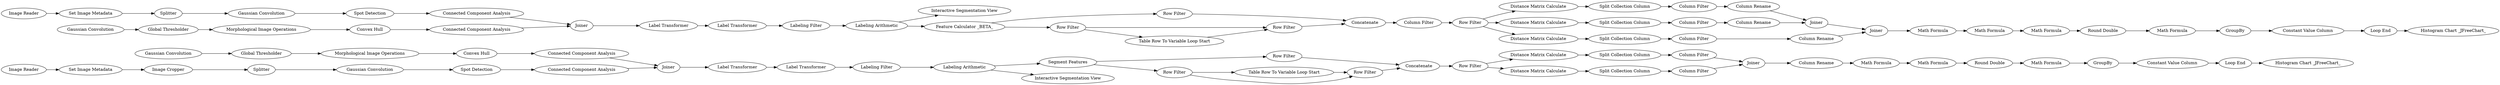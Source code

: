 digraph {
	"-5432217284471394953_308" [label="Connected Component Analysis"]
	"290594450372418230_335" [label="Table Row To Variable Loop Start"]
	"290594450372418230_312" [label="Labeling Arithmetic"]
	"-3250615562127767565_42" [label="Split Collection Column"]
	"290594450372418230_350" [label="Interactive Segmentation View"]
	"-3250615562127767565_327" [label="Distance Matrix Calculate"]
	"290594450372418230_352" [label="Row Filter"]
	"290594450372418230_304" [label=Splitter]
	"-2599942749039564963_7" [label="Split Collection Column"]
	"-2599942749039564963_346" [label="Column Filter"]
	"-2599942749039564963_352" [label="Column Rename"]
	"-3250615562127767565_342" [label="Math Formula"]
	"-3250615562127767565_337" [label=Joiner]
	"-5432217284471394953_27" [label="Label Transformer"]
	"-3250615562127767565_343" [label="Math Formula"]
	"173518643328049843_1" [label="Convex Hull"]
	"-3250615562127767565_336" [label="Column Filter"]
	"-2599942749039564963_340" [label="Column Filter"]
	"-5432217284471394953_1" [label="Convex Hull"]
	"290594450372418230_346" [label="Row Filter"]
	"-5432217284471394953_319" [label="Morphological Image Operations"]
	"290594450372418230_331" [label="Set Image Metadata"]
	"173518643328049843_301" [label="Gaussian Convolution"]
	"290594450372418230_355" [label="Row Filter"]
	"173518643328049843_27" [label="Label Transformer"]
	"-3250615562127767565_320" [label=Concatenate]
	"173518643328049843_308" [label="Connected Component Analysis"]
	"-2599942749039564963_42" [label="Split Collection Column"]
	"-5432217284471394953_15" [label="Global Thresholder"]
	"290594450372418230_338" [label="Loop End"]
	"290594450372418230_360" [label="Histogram Chart _JFreeChart_"]
	"290594450372418230_313" [label="Segment Features"]
	"-2599942749039564963_341" [label="Math Formula"]
	"290594450372418230_354" [label="Set Image Metadata"]
	"-2599942749039564963_351" [label=Joiner]
	"290594450372418230_341" [label="Constant Value Column"]
	"290594450372418230_2" [label="Image Reader"]
	"-5432217284471394953_314" [label="Labeling Filter"]
	"-2599942749039564963_329" [label="Distance Matrix Calculate"]
	"-2599942749039564963_348" [label=Joiner]
	"290594450372418230_356" [label="Feature Calculator _BETA_"]
	"-2599942749039564963_353" [label="Column Rename"]
	"173518643328049843_309" [label="Connected Component Analysis"]
	"290594450372418230_343" [label="Labeling Arithmetic"]
	"173518643328049843_302" [label="Spot Detection"]
	"-3250615562127767565_344" [label="Column Rename"]
	"-5432217284471394953_310" [label=Joiner]
	"290594450372418230_345" [label=Splitter]
	"-2599942749039564963_320" [label=Concatenate]
	"-3250615562127767565_329" [label="Distance Matrix Calculate"]
	"173518643328049843_15" [label="Global Thresholder"]
	"-2599942749039564963_350" [label="Column Filter"]
	"-2599942749039564963_327" [label="Distance Matrix Calculate"]
	"290594450372418230_315" [label="Row Filter"]
	"-3250615562127767565_7" [label="Split Collection Column"]
	"173518643328049843_319" [label="Morphological Image Operations"]
	"173518643328049843_310" [label=Joiner]
	"290594450372418230_359" [label="Histogram Chart _JFreeChart_"]
	"290594450372418230_351" [label="Loop End"]
	"-3250615562127767565_335" [label="Column Filter"]
	"-5432217284471394953_302" [label="Spot Detection"]
	"-2599942749039564963_328" [label="Row Filter"]
	"-2599942749039564963_336" [label="Split Collection Column"]
	"290594450372418230_316" [label="Row Filter"]
	"290594450372418230_349" [label="Table Row To Variable Loop Start"]
	"-5432217284471394953_301" [label="Gaussian Convolution"]
	"-2599942749039564963_344" [label="Column Rename"]
	"-3250615562127767565_328" [label="Row Filter"]
	"-2599942749039564963_343" [label="Math Formula"]
	"290594450372418230_318" [label="Interactive Segmentation View"]
	"173518643328049843_26" [label="Label Transformer"]
	"290594450372418230_336" [label="Row Filter"]
	"-3250615562127767565_339" [label="Round Double"]
	"-5432217284471394953_309" [label="Connected Component Analysis"]
	"-2599942749039564963_335" [label="Distance Matrix Calculate"]
	"-5432217284471394953_26" [label="Label Transformer"]
	"290594450372418230_305" [label="Image Cropper"]
	"-2599942749039564963_354" [label="Math Formula"]
	"-2599942749039564963_347" [label="Round Double"]
	"-2599942749039564963_345" [label=GroupBy]
	"-3250615562127767565_340" [label=GroupBy]
	"-5432217284471394953_317" [label="Gaussian Convolution"]
	"-2599942749039564963_349" [label="Column Filter"]
	"173518643328049843_314" [label="Labeling Filter"]
	"-2599942749039564963_342" [label="Math Formula"]
	"173518643328049843_317" [label="Gaussian Convolution"]
	"290594450372418230_357" [label="Constant Value Column"]
	"-3250615562127767565_341" [label="Math Formula"]
	"290594450372418230_347" [label="Image Reader"]
	"-2599942749039564963_328" -> "-2599942749039564963_329"
	"-2599942749039564963_327" -> "-2599942749039564963_7"
	"173518643328049843_310" -> "173518643328049843_26"
	"-3250615562127767565_343" -> "-3250615562127767565_339"
	"-2599942749039564963_346" -> "-2599942749039564963_352"
	"-5432217284471394953_317" -> "-5432217284471394953_302"
	"290594450372418230_346" -> "290594450372418230_355"
	"173518643328049843_27" -> "173518643328049843_314"
	"290594450372418230_331" -> "290594450372418230_305"
	"-3250615562127767565_327" -> "-3250615562127767565_7"
	"-2599942749039564963_350" -> "-2599942749039564963_353"
	"-2599942749039564963_354" -> "-2599942749039564963_347"
	"-2599942749039564963_329" -> "-2599942749039564963_42"
	"-3250615562127767565_342" -> "-3250615562127767565_340"
	"-2599942749039564963_353" -> "-2599942749039564963_351"
	"-5432217284471394953_302" -> "-5432217284471394953_308"
	"290594450372418230_351" -> "290594450372418230_360"
	"290594450372418230_352" -> "-2599942749039564963_320"
	"290594450372418230_354" -> "290594450372418230_345"
	"173518643328049843_308" -> "173518643328049843_310"
	"290594450372418230_341" -> "290594450372418230_351"
	"-3250615562127767565_328" -> "-3250615562127767565_327"
	"290594450372418230_315" -> "-3250615562127767565_320"
	"-5432217284471394953_319" -> "-5432217284471394953_1"
	"-3250615562127767565_7" -> "-3250615562127767565_335"
	"290594450372418230_345" -> "173518643328049843_317"
	"-2599942749039564963_342" -> "-2599942749039564963_345"
	"290594450372418230_357" -> "290594450372418230_338"
	"-5432217284471394953_314" -> "290594450372418230_312"
	"173518643328049843_314" -> "290594450372418230_343"
	"-5432217284471394953_310" -> "-5432217284471394953_26"
	"290594450372418230_343" -> "290594450372418230_350"
	"290594450372418230_356" -> "290594450372418230_346"
	"-3250615562127767565_42" -> "-3250615562127767565_336"
	"290594450372418230_349" -> "290594450372418230_355"
	"290594450372418230_346" -> "290594450372418230_349"
	"173518643328049843_15" -> "173518643328049843_319"
	"290594450372418230_355" -> "-2599942749039564963_320"
	"290594450372418230_336" -> "-3250615562127767565_320"
	"-5432217284471394953_308" -> "-5432217284471394953_310"
	"-3250615562127767565_339" -> "-3250615562127767565_342"
	"-2599942749039564963_7" -> "-2599942749039564963_349"
	"-5432217284471394953_26" -> "-5432217284471394953_27"
	"-2599942749039564963_42" -> "-2599942749039564963_346"
	"-2599942749039564963_328" -> "-2599942749039564963_327"
	"173518643328049843_302" -> "173518643328049843_308"
	"-2599942749039564963_344" -> "-2599942749039564963_348"
	"-3250615562127767565_335" -> "-3250615562127767565_337"
	"-5432217284471394953_15" -> "-5432217284471394953_319"
	"-5432217284471394953_309" -> "-5432217284471394953_310"
	"290594450372418230_304" -> "-5432217284471394953_317"
	"290594450372418230_312" -> "290594450372418230_318"
	"-3250615562127767565_340" -> "290594450372418230_357"
	"173518643328049843_317" -> "173518643328049843_302"
	"-3250615562127767565_320" -> "-3250615562127767565_328"
	"290594450372418230_2" -> "290594450372418230_331"
	"-3250615562127767565_341" -> "-3250615562127767565_343"
	"-2599942749039564963_351" -> "-2599942749039564963_348"
	"-3250615562127767565_328" -> "-3250615562127767565_329"
	"290594450372418230_312" -> "290594450372418230_313"
	"290594450372418230_313" -> "290594450372418230_316"
	"173518643328049843_319" -> "173518643328049843_1"
	"-5432217284471394953_27" -> "-5432217284471394953_314"
	"-3250615562127767565_344" -> "-3250615562127767565_341"
	"-2599942749039564963_349" -> "-2599942749039564963_344"
	"290594450372418230_338" -> "290594450372418230_359"
	"-5432217284471394953_301" -> "-5432217284471394953_15"
	"-2599942749039564963_320" -> "-2599942749039564963_340"
	"290594450372418230_305" -> "290594450372418230_304"
	"290594450372418230_343" -> "290594450372418230_356"
	"290594450372418230_335" -> "290594450372418230_336"
	"290594450372418230_356" -> "290594450372418230_352"
	"173518643328049843_1" -> "173518643328049843_309"
	"173518643328049843_26" -> "173518643328049843_27"
	"-3250615562127767565_329" -> "-3250615562127767565_42"
	"290594450372418230_316" -> "290594450372418230_336"
	"-2599942749039564963_352" -> "-2599942749039564963_351"
	"-2599942749039564963_348" -> "-2599942749039564963_341"
	"173518643328049843_309" -> "173518643328049843_310"
	"-2599942749039564963_335" -> "-2599942749039564963_336"
	"-2599942749039564963_343" -> "-2599942749039564963_354"
	"173518643328049843_301" -> "173518643328049843_15"
	"290594450372418230_347" -> "290594450372418230_354"
	"-3250615562127767565_337" -> "-3250615562127767565_344"
	"-2599942749039564963_328" -> "-2599942749039564963_335"
	"-2599942749039564963_341" -> "-2599942749039564963_343"
	"290594450372418230_313" -> "290594450372418230_315"
	"-2599942749039564963_336" -> "-2599942749039564963_350"
	"-3250615562127767565_336" -> "-3250615562127767565_337"
	"-2599942749039564963_347" -> "-2599942749039564963_342"
	"-2599942749039564963_345" -> "290594450372418230_341"
	"290594450372418230_316" -> "290594450372418230_335"
	"-2599942749039564963_340" -> "-2599942749039564963_328"
	"-5432217284471394953_1" -> "-5432217284471394953_309"
	rankdir=LR
}
